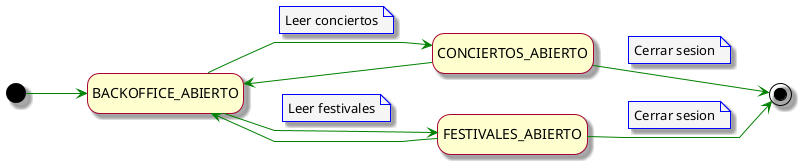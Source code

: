 @startuml DiagramaContextoVisual

left to right direction
skin rose
skinparam {
    NoteBackgroundColor #whiteSmoke
    ArrowColor #green
    NoteBorderColor #blue
    linetype polyline
}
hide empty description

[*] -[#green]-> BACKOFFICE_ABIERTO

BACKOFFICE_ABIERTO -[#green]-> CONCIERTOS_ABIERTO
note on link 
  Leer conciertos
end note


BACKOFFICE_ABIERTO -[#green]-> FESTIVALES_ABIERTO
note on link 
  Leer festivales
end note


CONCIERTOS_ABIERTO -[#green]-> BACKOFFICE_ABIERTO
FESTIVALES_ABIERTO -[#green]-> BACKOFFICE_ABIERTO


CONCIERTOS_ABIERTO -[#green]-> [*]
note on link 
  Cerrar sesion
end note
FESTIVALES_ABIERTO -[#green]-> [*] 
note on link 
  Cerrar sesion
end note


@enduml